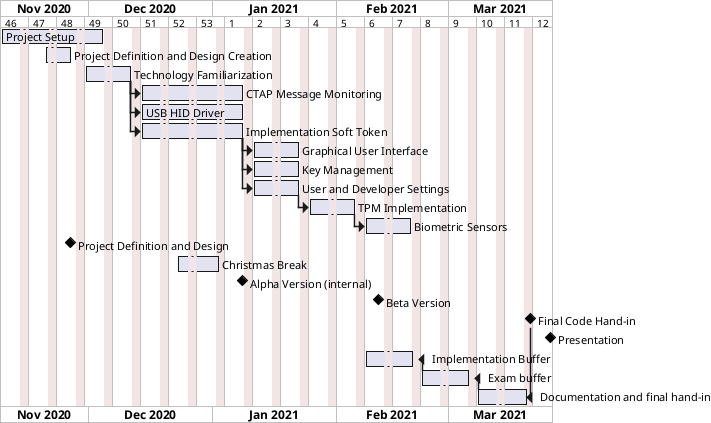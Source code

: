 @startgantt
printscale weekly
saturday are closed
sunday are closed

Project starts 2020-11-09

[Project Setup] lasts 4 weeks

[Project Definition and Design Creation] lasts 1 week

[Project Definition and Design Creation] ends at 2020-11-26

[Technology Familiarization] lasts 2 weeks
[Technology Familiarization] starts at 2020-11-30

[CTAP Message Monitoring] lasts 4 weeks
[CTAP Message Monitoring] starts at [Technology Familiarization]'s end

[USB HID Driver] lasts 4 weeks
[USB HID Driver] starts at [Technology Familiarization]'s end

[Implementation Soft Token] lasts 4 weeks
[Implementation Soft Token] starts at [Technology Familiarization]'s end

[Graphical User Interface] lasts 2 weeks
[Graphical User Interface] starts at [Implementation Soft Token]'s end

[Key Management] lasts 2 weeks
[Key Management] starts at [Implementation Soft Token]'s end

[User and Developer Settings] lasts 2 weeks
[User and Developer Settings] starts at [Implementation Soft Token]'s end

[TPM Implementation] lasts 2 weeks
[TPM Implementation] starts at [User and Developer Settings]'s end

[Biometric Sensors] lasts 2 weeks
[Biometric Sensors] starts at [TPM Implementation]'s end


[Project Definition and Design] happens at 2020-11-26
[Christmas Break] starts 2020-12-23
[Christmas Break] ends 2021-01-02
[Alpha Version (internal)] happens at 2021-01-08
[Beta Version] happens at 2021-02-11
[Final Code Hand-in] happens at 2021-03-21
[Final Code Hand-in] happens at 2021-03-21
[Presentation] happens at 2021-03-26

[Implementation Buffer] lasts 2 weeks
[Exam buffer] lasts 2 weeks
[Documentation and final hand-in] lasts 2 weeks


[Documentation and final hand-in] ends at [Final Code Hand-in]'s start
[Exam buffer] ends at [Documentation and final hand-in]'s start
[Implementation Buffer] ends at [Exam buffer]'s start

@endgantt